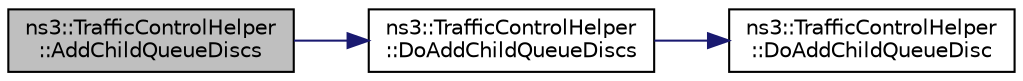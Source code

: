 digraph "ns3::TrafficControlHelper::AddChildQueueDiscs"
{
 // LATEX_PDF_SIZE
  edge [fontname="Helvetica",fontsize="10",labelfontname="Helvetica",labelfontsize="10"];
  node [fontname="Helvetica",fontsize="10",shape=record];
  rankdir="LR";
  Node1 [label="ns3::TrafficControlHelper\l::AddChildQueueDiscs",height=0.2,width=0.4,color="black", fillcolor="grey75", style="filled", fontcolor="black",tooltip="Helper function used to attach a child queue disc (of the given type and with the given attributes) t..."];
  Node1 -> Node2 [color="midnightblue",fontsize="10",style="solid",fontname="Helvetica"];
  Node2 [label="ns3::TrafficControlHelper\l::DoAddChildQueueDiscs",height=0.2,width=0.4,color="black", fillcolor="white", style="filled",URL="$classns3_1_1_traffic_control_helper.html#aec5372ae89caa1e77a8f6ffebbe5a72d",tooltip="Actual implementation of the AddChildQueueDiscs method."];
  Node2 -> Node3 [color="midnightblue",fontsize="10",style="solid",fontname="Helvetica"];
  Node3 [label="ns3::TrafficControlHelper\l::DoAddChildQueueDisc",height=0.2,width=0.4,color="black", fillcolor="white", style="filled",URL="$classns3_1_1_traffic_control_helper.html#a26359d72be214e8cf0cf7e72a8e40d5c",tooltip="Actual implementation of the AddChildQueueDisc method."];
}
